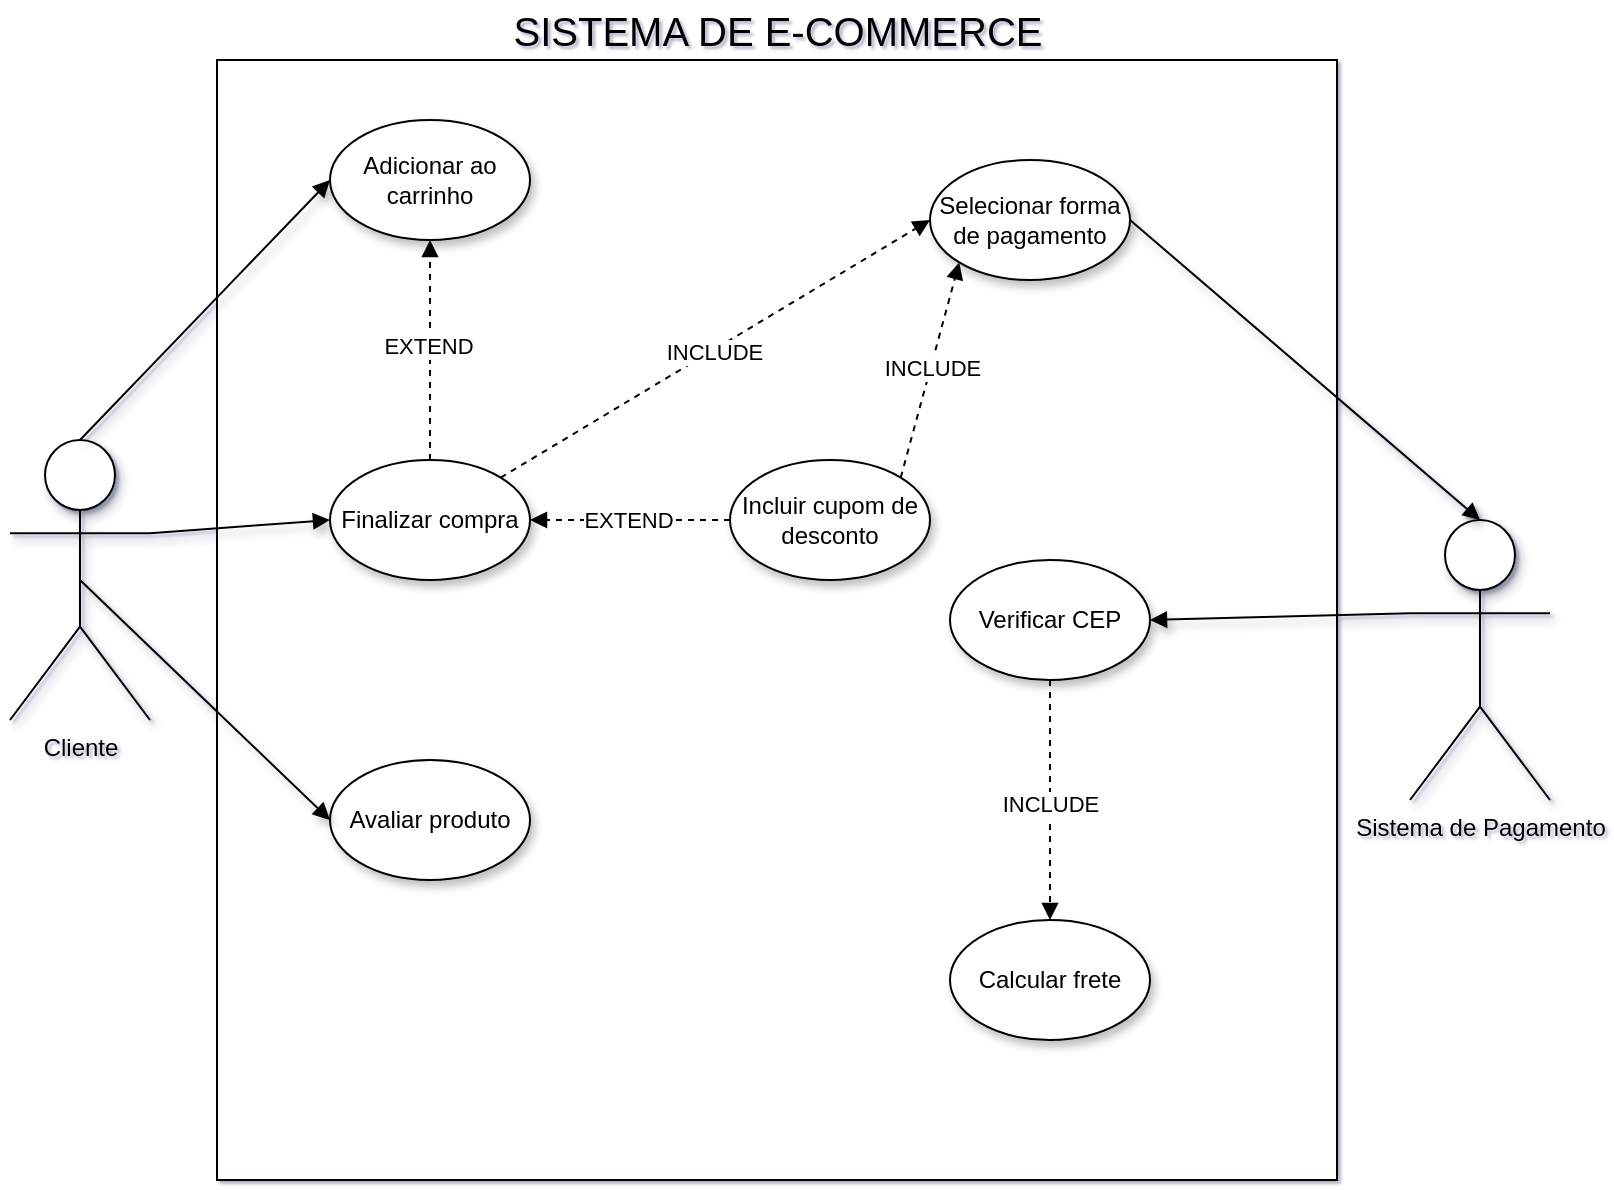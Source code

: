 <mxfile version="25.0.2" pages="3">
  <diagram id="XB4s3pQi03dsf6OMuH82" name="exer1">
    <mxGraphModel dx="1050" dy="629" grid="1" gridSize="10" guides="1" tooltips="1" connect="1" arrows="1" fold="1" page="1" pageScale="1" pageWidth="827" pageHeight="1169" math="0" shadow="1">
      <root>
        <mxCell id="0" />
        <mxCell id="1" parent="0" />
        <mxCell id="QlmSE2jpcfB0dK_c-SXf-3" value="Cliente" style="shape=umlActor;verticalLabelPosition=bottom;verticalAlign=top;html=1;outlineConnect=0;shadow=1;" parent="1" vertex="1">
          <mxGeometry x="30" y="260" width="70" height="140" as="geometry" />
        </mxCell>
        <mxCell id="QlmSE2jpcfB0dK_c-SXf-5" value="" style="whiteSpace=wrap;html=1;aspect=fixed;movable=1;resizable=1;rotatable=1;deletable=1;editable=1;locked=0;connectable=1;" parent="1" vertex="1">
          <mxGeometry x="133.5" y="70" width="560" height="560" as="geometry" />
        </mxCell>
        <mxCell id="QlmSE2jpcfB0dK_c-SXf-7" value="Sistema de Pagamento" style="shape=umlActor;verticalLabelPosition=bottom;verticalAlign=top;html=1;outlineConnect=0;shadow=1;" parent="1" vertex="1">
          <mxGeometry x="730" y="300" width="70" height="140" as="geometry" />
        </mxCell>
        <mxCell id="QlmSE2jpcfB0dK_c-SXf-9" value="SISTEMA DE E-COMMERCE" style="text;html=1;align=center;verticalAlign=middle;whiteSpace=wrap;rounded=0;fontSize=20;shadow=0;glass=0;" parent="1" vertex="1">
          <mxGeometry x="181" y="40" width="466" height="30" as="geometry" />
        </mxCell>
        <mxCell id="XS4lJ-NFs82v5IaS4bPB-1" value="" style="edgeStyle=orthogonalEdgeStyle;rounded=0;orthogonalLoop=1;jettySize=auto;html=1;dashed=1;endArrow=block;endFill=1;" parent="1" source="QlmSE2jpcfB0dK_c-SXf-11" target="QlmSE2jpcfB0dK_c-SXf-22" edge="1">
          <mxGeometry relative="1" as="geometry" />
        </mxCell>
        <mxCell id="XS4lJ-NFs82v5IaS4bPB-2" value="EXTEND" style="edgeLabel;html=1;align=center;verticalAlign=middle;resizable=0;points=[];" parent="XS4lJ-NFs82v5IaS4bPB-1" vertex="1" connectable="0">
          <mxGeometry x="0.036" y="1" relative="1" as="geometry">
            <mxPoint as="offset" />
          </mxGeometry>
        </mxCell>
        <mxCell id="QlmSE2jpcfB0dK_c-SXf-11" value="Finalizar compra" style="ellipse;whiteSpace=wrap;html=1;shadow=1;" parent="1" vertex="1">
          <mxGeometry x="190" y="270" width="100" height="60" as="geometry" />
        </mxCell>
        <mxCell id="QlmSE2jpcfB0dK_c-SXf-19" value="Selecionar forma de pagamento" style="ellipse;whiteSpace=wrap;html=1;shadow=1;" parent="1" vertex="1">
          <mxGeometry x="490" y="120" width="100" height="60" as="geometry" />
        </mxCell>
        <mxCell id="QlmSE2jpcfB0dK_c-SXf-21" value="" style="endArrow=block;html=1;rounded=0;exitX=1;exitY=0.5;exitDx=0;exitDy=0;endFill=1;shadow=1;entryX=0.5;entryY=0;entryDx=0;entryDy=0;entryPerimeter=0;" parent="1" source="QlmSE2jpcfB0dK_c-SXf-19" target="QlmSE2jpcfB0dK_c-SXf-7" edge="1">
          <mxGeometry width="50" height="50" relative="1" as="geometry">
            <mxPoint x="390" y="310" as="sourcePoint" />
            <mxPoint x="440" y="260" as="targetPoint" />
          </mxGeometry>
        </mxCell>
        <mxCell id="QlmSE2jpcfB0dK_c-SXf-22" value="Adicionar ao carrinho" style="ellipse;whiteSpace=wrap;html=1;shadow=1;" parent="1" vertex="1">
          <mxGeometry x="190" y="100" width="100" height="60" as="geometry" />
        </mxCell>
        <mxCell id="QlmSE2jpcfB0dK_c-SXf-24" value="" style="endArrow=block;html=1;rounded=0;entryX=0;entryY=0.5;entryDx=0;entryDy=0;shadow=1;endFill=1;exitX=0.5;exitY=0;exitDx=0;exitDy=0;exitPerimeter=0;" parent="1" source="QlmSE2jpcfB0dK_c-SXf-3" target="QlmSE2jpcfB0dK_c-SXf-22" edge="1">
          <mxGeometry width="50" height="50" relative="1" as="geometry">
            <mxPoint x="80" y="250" as="sourcePoint" />
            <mxPoint x="440" y="350" as="targetPoint" />
          </mxGeometry>
        </mxCell>
        <mxCell id="QlmSE2jpcfB0dK_c-SXf-25" value="Calcular frete" style="ellipse;whiteSpace=wrap;html=1;shadow=1;" parent="1" vertex="1">
          <mxGeometry x="500" y="500" width="100" height="60" as="geometry" />
        </mxCell>
        <mxCell id="QlmSE2jpcfB0dK_c-SXf-26" value="" style="endArrow=block;html=1;rounded=0;exitX=0;exitY=0.333;exitDx=0;exitDy=0;exitPerimeter=0;entryX=1;entryY=0.5;entryDx=0;entryDy=0;shadow=1;endFill=1;" parent="1" source="QlmSE2jpcfB0dK_c-SXf-7" target="QlmSE2jpcfB0dK_c-SXf-27" edge="1">
          <mxGeometry width="50" height="50" relative="1" as="geometry">
            <mxPoint x="666" y="278.337" as="sourcePoint" />
            <mxPoint x="400" y="301.67" as="targetPoint" />
          </mxGeometry>
        </mxCell>
        <mxCell id="QlmSE2jpcfB0dK_c-SXf-27" value="Verificar CEP" style="ellipse;whiteSpace=wrap;html=1;shadow=1;" parent="1" vertex="1">
          <mxGeometry x="500" y="320" width="100" height="60" as="geometry" />
        </mxCell>
        <mxCell id="QlmSE2jpcfB0dK_c-SXf-29" value="" style="endArrow=block;html=1;rounded=0;exitX=1;exitY=0;exitDx=0;exitDy=0;entryX=0;entryY=0.5;entryDx=0;entryDy=0;endFill=1;dashed=1;" parent="1" source="QlmSE2jpcfB0dK_c-SXf-11" target="QlmSE2jpcfB0dK_c-SXf-19" edge="1">
          <mxGeometry width="50" height="50" relative="1" as="geometry">
            <mxPoint x="260" y="290" as="sourcePoint" />
            <mxPoint x="490.0" y="140" as="targetPoint" />
            <Array as="points" />
          </mxGeometry>
        </mxCell>
        <mxCell id="QlmSE2jpcfB0dK_c-SXf-36" value="INCLUDE" style="edgeLabel;html=1;align=center;verticalAlign=middle;resizable=0;points=[];" parent="QlmSE2jpcfB0dK_c-SXf-29" vertex="1" connectable="0">
          <mxGeometry x="-0.008" y="-1" relative="1" as="geometry">
            <mxPoint as="offset" />
          </mxGeometry>
        </mxCell>
        <mxCell id="QlmSE2jpcfB0dK_c-SXf-31" value="" style="endArrow=block;html=1;rounded=0;entryX=0.5;entryY=0;entryDx=0;entryDy=0;exitX=0.5;exitY=1;exitDx=0;exitDy=0;endFill=1;dashed=1;" parent="1" source="QlmSE2jpcfB0dK_c-SXf-27" target="QlmSE2jpcfB0dK_c-SXf-25" edge="1">
          <mxGeometry width="50" height="50" relative="1" as="geometry">
            <mxPoint x="440" y="400" as="sourcePoint" />
            <mxPoint x="490" y="350" as="targetPoint" />
          </mxGeometry>
        </mxCell>
        <mxCell id="QlmSE2jpcfB0dK_c-SXf-39" value="INCLUDE" style="edgeLabel;html=1;align=center;verticalAlign=middle;resizable=0;points=[];" parent="QlmSE2jpcfB0dK_c-SXf-31" vertex="1" connectable="0">
          <mxGeometry x="0.025" relative="1" as="geometry">
            <mxPoint as="offset" />
          </mxGeometry>
        </mxCell>
        <mxCell id="QlmSE2jpcfB0dK_c-SXf-32" value="Avaliar produto" style="ellipse;whiteSpace=wrap;html=1;shadow=1;" parent="1" vertex="1">
          <mxGeometry x="190" y="420" width="100" height="60" as="geometry" />
        </mxCell>
        <mxCell id="QlmSE2jpcfB0dK_c-SXf-34" value="" style="endArrow=block;html=1;rounded=0;entryX=0;entryY=0.5;entryDx=0;entryDy=0;exitX=0.5;exitY=0.5;exitDx=0;exitDy=0;exitPerimeter=0;shadow=1;endFill=1;" parent="1" source="QlmSE2jpcfB0dK_c-SXf-3" target="QlmSE2jpcfB0dK_c-SXf-32" edge="1">
          <mxGeometry width="50" height="50" relative="1" as="geometry">
            <mxPoint x="110" y="357" as="sourcePoint" />
            <mxPoint x="210" y="300" as="targetPoint" />
          </mxGeometry>
        </mxCell>
        <mxCell id="QlmSE2jpcfB0dK_c-SXf-41" value="Incluir cupom de desconto" style="ellipse;whiteSpace=wrap;html=1;shadow=1;" parent="1" vertex="1">
          <mxGeometry x="390" y="270" width="100" height="60" as="geometry" />
        </mxCell>
        <mxCell id="QlmSE2jpcfB0dK_c-SXf-43" value="" style="endArrow=block;html=1;rounded=0;endFill=1;dashed=1;entryX=1;entryY=0.5;entryDx=0;entryDy=0;exitX=0;exitY=0.5;exitDx=0;exitDy=0;" parent="1" source="QlmSE2jpcfB0dK_c-SXf-41" target="QlmSE2jpcfB0dK_c-SXf-11" edge="1">
          <mxGeometry width="50" height="50" relative="1" as="geometry">
            <mxPoint x="330" y="270" as="sourcePoint" />
            <mxPoint x="380" y="250" as="targetPoint" />
          </mxGeometry>
        </mxCell>
        <mxCell id="QlmSE2jpcfB0dK_c-SXf-44" value="EXTEND" style="edgeLabel;html=1;align=center;verticalAlign=middle;resizable=0;points=[];" parent="QlmSE2jpcfB0dK_c-SXf-43" vertex="1" connectable="0">
          <mxGeometry x="0.025" relative="1" as="geometry">
            <mxPoint as="offset" />
          </mxGeometry>
        </mxCell>
        <mxCell id="QlmSE2jpcfB0dK_c-SXf-45" value="" style="endArrow=block;html=1;rounded=0;exitX=1;exitY=0;exitDx=0;exitDy=0;endFill=1;dashed=1;entryX=0;entryY=1;entryDx=0;entryDy=0;" parent="1" source="QlmSE2jpcfB0dK_c-SXf-41" target="QlmSE2jpcfB0dK_c-SXf-19" edge="1">
          <mxGeometry width="50" height="50" relative="1" as="geometry">
            <mxPoint x="295" y="181" as="sourcePoint" />
            <mxPoint x="375" y="259" as="targetPoint" />
          </mxGeometry>
        </mxCell>
        <mxCell id="QlmSE2jpcfB0dK_c-SXf-46" value="INCLUDE" style="edgeLabel;html=1;align=center;verticalAlign=middle;resizable=0;points=[];" parent="QlmSE2jpcfB0dK_c-SXf-45" vertex="1" connectable="0">
          <mxGeometry x="0.025" relative="1" as="geometry">
            <mxPoint as="offset" />
          </mxGeometry>
        </mxCell>
        <mxCell id="QlmSE2jpcfB0dK_c-SXf-47" value="" style="endArrow=block;html=1;rounded=0;shadow=1;endFill=1;entryX=0;entryY=0.5;entryDx=0;entryDy=0;exitX=1;exitY=0.333;exitDx=0;exitDy=0;exitPerimeter=0;" parent="1" source="QlmSE2jpcfB0dK_c-SXf-3" target="QlmSE2jpcfB0dK_c-SXf-11" edge="1">
          <mxGeometry width="50" height="50" relative="1" as="geometry">
            <mxPoint x="220" y="300" as="sourcePoint" />
            <mxPoint x="250" y="190" as="targetPoint" />
          </mxGeometry>
        </mxCell>
      </root>
    </mxGraphModel>
  </diagram>
  <diagram id="HnCGAqpv2g3oVZnUnWEU" name="exer2">
    <mxGraphModel dx="1050" dy="629" grid="1" gridSize="10" guides="1" tooltips="1" connect="1" arrows="1" fold="1" page="1" pageScale="1" pageWidth="827" pageHeight="1169" math="0" shadow="0">
      <root>
        <mxCell id="0" />
        <mxCell id="1" parent="0" />
        <mxCell id="K3VIIkRGPJ18O3MyFgWH-1" value="" style="whiteSpace=wrap;html=1;aspect=fixed;movable=0;resizable=0;rotatable=0;deletable=0;editable=0;locked=1;connectable=0;" parent="1" vertex="1">
          <mxGeometry x="133.5" y="70" width="560" height="560" as="geometry" />
        </mxCell>
        <mxCell id="P-5TSOg47V7VuLsfii0M-1" value="SISTEMA DE PLATAFORMA DE VÍDEOS" style="text;html=1;align=center;verticalAlign=middle;whiteSpace=wrap;rounded=0;fontSize=20;shadow=0;glass=0;" parent="1" vertex="1">
          <mxGeometry x="181" y="40" width="466" height="30" as="geometry" />
        </mxCell>
        <mxCell id="BQSIYdXiWDNTSdhqrdp1-1" value="Assinante" style="shape=umlActor;verticalLabelPosition=bottom;verticalAlign=top;html=1;outlineConnect=0;shadow=1;" parent="1" vertex="1">
          <mxGeometry x="30" y="280" width="70" height="140" as="geometry" />
        </mxCell>
        <mxCell id="plDqg9Swwy1rjNxLrM5P-1" value="Administrador" style="shape=umlActor;verticalLabelPosition=bottom;verticalAlign=top;html=1;outlineConnect=0;shadow=1;" parent="1" vertex="1">
          <mxGeometry x="730" y="300" width="70" height="140" as="geometry" />
        </mxCell>
        <mxCell id="htMndwi9rzth--Fp7vAK-1" value="Reproduzir vídeo" style="ellipse;whiteSpace=wrap;html=1;shadow=1;" parent="1" vertex="1">
          <mxGeometry x="190" y="300" width="100" height="60" as="geometry" />
        </mxCell>
        <mxCell id="1jIIhUViJeXibiVtkLvC-1" value="" style="endArrow=block;html=1;rounded=0;shadow=1;endFill=1;exitX=1;exitY=0.333;exitDx=0;exitDy=0;exitPerimeter=0;entryX=0;entryY=0.5;entryDx=0;entryDy=0;" parent="1" source="BQSIYdXiWDNTSdhqrdp1-1" target="htMndwi9rzth--Fp7vAK-1" edge="1">
          <mxGeometry width="50" height="50" relative="1" as="geometry">
            <mxPoint x="65" y="260" as="sourcePoint" />
            <mxPoint x="190" y="140" as="targetPoint" />
          </mxGeometry>
        </mxCell>
        <mxCell id="ZCONWOJ5ZoxoM2AIgOr9-1" value="" style="edgeStyle=orthogonalEdgeStyle;rounded=0;orthogonalLoop=1;jettySize=auto;html=1;dashed=1;endArrow=block;endFill=1;exitX=0;exitY=0.5;exitDx=0;exitDy=0;entryX=1;entryY=0;entryDx=0;entryDy=0;" parent="1" source="ZCONWOJ5ZoxoM2AIgOr9-3" target="htMndwi9rzth--Fp7vAK-1" edge="1">
          <mxGeometry relative="1" as="geometry">
            <mxPoint x="240" y="270" as="sourcePoint" />
            <mxPoint x="290" y="210" as="targetPoint" />
            <Array as="points">
              <mxPoint x="440" y="260" />
              <mxPoint x="275" y="260" />
            </Array>
          </mxGeometry>
        </mxCell>
        <mxCell id="ZCONWOJ5ZoxoM2AIgOr9-2" value="EXTEND" style="edgeLabel;html=1;align=center;verticalAlign=middle;resizable=0;points=[];" parent="ZCONWOJ5ZoxoM2AIgOr9-1" vertex="1" connectable="0">
          <mxGeometry x="0.036" y="1" relative="1" as="geometry">
            <mxPoint as="offset" />
          </mxGeometry>
        </mxCell>
        <mxCell id="ZCONWOJ5ZoxoM2AIgOr9-3" value="Ativar legendas" style="ellipse;whiteSpace=wrap;html=1;shadow=1;" parent="1" vertex="1">
          <mxGeometry x="440" y="240" width="100" height="60" as="geometry" />
        </mxCell>
        <mxCell id="_X8XAMvfSPNRapsM_eQx-1" value="" style="endArrow=block;html=1;rounded=0;shadow=1;endFill=1;exitX=1;exitY=0.5;exitDx=0;exitDy=0;entryX=0;entryY=0.333;entryDx=0;entryDy=0;entryPerimeter=0;" parent="1" source="htMndwi9rzth--Fp7vAK-1" target="plDqg9Swwy1rjNxLrM5P-1" edge="1">
          <mxGeometry width="50" height="50" relative="1" as="geometry">
            <mxPoint x="50" y="230" as="sourcePoint" />
            <mxPoint x="765" y="300" as="targetPoint" />
          </mxGeometry>
        </mxCell>
        <mxCell id="_X8XAMvfSPNRapsM_eQx-4" value="Fazer Login" style="ellipse;whiteSpace=wrap;html=1;shadow=1;" parent="1" vertex="1">
          <mxGeometry x="190" y="90" width="100" height="60" as="geometry" />
        </mxCell>
        <mxCell id="_X8XAMvfSPNRapsM_eQx-5" value="" style="endArrow=block;html=1;rounded=0;shadow=1;endFill=1;exitX=0.5;exitY=0;exitDx=0;exitDy=0;exitPerimeter=0;entryX=0;entryY=0.5;entryDx=0;entryDy=0;" parent="1" source="BQSIYdXiWDNTSdhqrdp1-1" target="_X8XAMvfSPNRapsM_eQx-4" edge="1">
          <mxGeometry width="50" height="50" relative="1" as="geometry">
            <mxPoint x="75" y="270" as="sourcePoint" />
            <mxPoint x="230" y="270" as="targetPoint" />
          </mxGeometry>
        </mxCell>
        <mxCell id="_X8XAMvfSPNRapsM_eQx-7" value="Fazer download" style="ellipse;whiteSpace=wrap;html=1;shadow=1;" parent="1" vertex="1">
          <mxGeometry x="230" y="430" width="100" height="60" as="geometry" />
        </mxCell>
        <mxCell id="_X8XAMvfSPNRapsM_eQx-9" value="" style="edgeStyle=orthogonalEdgeStyle;rounded=0;orthogonalLoop=1;jettySize=auto;html=1;dashed=1;endArrow=block;endFill=1;entryX=0;entryY=0.5;entryDx=0;entryDy=0;exitX=1;exitY=0.5;exitDx=0;exitDy=0;" parent="1" source="_X8XAMvfSPNRapsM_eQx-7" target="_X8XAMvfSPNRapsM_eQx-11" edge="1">
          <mxGeometry relative="1" as="geometry">
            <mxPoint x="320" y="410" as="sourcePoint" />
            <mxPoint x="281" y="430" as="targetPoint" />
            <Array as="points" />
          </mxGeometry>
        </mxCell>
        <mxCell id="_X8XAMvfSPNRapsM_eQx-10" value="INCLUDE" style="edgeLabel;html=1;align=center;verticalAlign=middle;resizable=0;points=[];" parent="_X8XAMvfSPNRapsM_eQx-9" vertex="1" connectable="0">
          <mxGeometry x="0.036" y="1" relative="1" as="geometry">
            <mxPoint as="offset" />
          </mxGeometry>
        </mxCell>
        <mxCell id="_X8XAMvfSPNRapsM_eQx-11" value="Verificar assinatura premium" style="ellipse;whiteSpace=wrap;html=1;shadow=1;" parent="1" vertex="1">
          <mxGeometry x="420" y="430" width="100" height="60" as="geometry" />
        </mxCell>
        <mxCell id="_X8XAMvfSPNRapsM_eQx-13" value="" style="endArrow=block;html=1;rounded=0;entryX=0.5;entryY=0.5;entryDx=0;entryDy=0;entryPerimeter=0;exitX=1;exitY=0.5;exitDx=0;exitDy=0;endFill=1;" parent="1" source="_X8XAMvfSPNRapsM_eQx-11" target="plDqg9Swwy1rjNxLrM5P-1" edge="1">
          <mxGeometry width="50" height="50" relative="1" as="geometry">
            <mxPoint x="410" y="400" as="sourcePoint" />
            <mxPoint x="460" y="350" as="targetPoint" />
          </mxGeometry>
        </mxCell>
        <mxCell id="msu9v1G-U4q8VeMD49iM-1" value="Comentar no vídeo" style="ellipse;whiteSpace=wrap;html=1;shadow=1;" parent="1" vertex="1">
          <mxGeometry x="320" y="150" width="100" height="60" as="geometry" />
        </mxCell>
        <mxCell id="RMt2JCte6hckBBtMLPJC-2" value="" style="edgeStyle=orthogonalEdgeStyle;rounded=0;orthogonalLoop=1;jettySize=auto;html=1;dashed=1;endArrow=block;endFill=1;exitX=0;exitY=0.5;exitDx=0;exitDy=0;entryX=0.5;entryY=0;entryDx=0;entryDy=0;" parent="1" source="msu9v1G-U4q8VeMD49iM-1" target="htMndwi9rzth--Fp7vAK-1" edge="1">
          <mxGeometry relative="1" as="geometry">
            <mxPoint x="355" y="221" as="sourcePoint" />
            <mxPoint x="190" y="240" as="targetPoint" />
            <Array as="points">
              <mxPoint x="240" y="180" />
            </Array>
          </mxGeometry>
        </mxCell>
        <mxCell id="RMt2JCte6hckBBtMLPJC-3" value="EXTEND" style="edgeLabel;html=1;align=center;verticalAlign=middle;resizable=0;points=[];" parent="RMt2JCte6hckBBtMLPJC-2" vertex="1" connectable="0">
          <mxGeometry x="0.036" y="1" relative="1" as="geometry">
            <mxPoint as="offset" />
          </mxGeometry>
        </mxCell>
        <mxCell id="RMt2JCte6hckBBtMLPJC-4" value="" style="endArrow=block;html=1;rounded=0;shadow=1;endFill=1;exitX=1;exitY=0.5;exitDx=0;exitDy=0;entryX=0.5;entryY=0;entryDx=0;entryDy=0;entryPerimeter=0;" parent="1" source="msu9v1G-U4q8VeMD49iM-1" target="plDqg9Swwy1rjNxLrM5P-1" edge="1">
          <mxGeometry width="50" height="50" relative="1" as="geometry">
            <mxPoint x="110" y="317" as="sourcePoint" />
            <mxPoint x="770" y="280" as="targetPoint" />
          </mxGeometry>
        </mxCell>
        <mxCell id="gSUm2vN_VlOJseY6j2b3-2" value="" style="edgeStyle=orthogonalEdgeStyle;rounded=0;orthogonalLoop=1;jettySize=auto;html=1;dashed=1;endArrow=block;endFill=1;exitX=0.5;exitY=0;exitDx=0;exitDy=0;entryX=1;entryY=1;entryDx=0;entryDy=0;" edge="1" parent="1" source="_X8XAMvfSPNRapsM_eQx-7" target="htMndwi9rzth--Fp7vAK-1">
          <mxGeometry relative="1" as="geometry">
            <mxPoint x="435" y="391" as="sourcePoint" />
            <mxPoint x="280" y="360" as="targetPoint" />
            <Array as="points">
              <mxPoint x="270" y="351" />
            </Array>
          </mxGeometry>
        </mxCell>
        <mxCell id="gSUm2vN_VlOJseY6j2b3-3" value="EXTEND" style="edgeLabel;html=1;align=center;verticalAlign=middle;resizable=0;points=[];" vertex="1" connectable="0" parent="gSUm2vN_VlOJseY6j2b3-2">
          <mxGeometry x="0.036" y="1" relative="1" as="geometry">
            <mxPoint as="offset" />
          </mxGeometry>
        </mxCell>
        <mxCell id="gSUm2vN_VlOJseY6j2b3-4" value="Reportar conteúdo inadequado" style="ellipse;whiteSpace=wrap;html=1;shadow=1;" vertex="1" parent="1">
          <mxGeometry x="150" y="525" width="100" height="60" as="geometry" />
        </mxCell>
        <mxCell id="gSUm2vN_VlOJseY6j2b3-5" value="" style="edgeStyle=orthogonalEdgeStyle;rounded=0;orthogonalLoop=1;jettySize=auto;html=1;dashed=1;endArrow=block;endFill=1;exitX=0.5;exitY=0;exitDx=0;exitDy=0;entryX=0;entryY=1;entryDx=0;entryDy=0;" edge="1" parent="1" source="gSUm2vN_VlOJseY6j2b3-4" target="htMndwi9rzth--Fp7vAK-1">
          <mxGeometry relative="1" as="geometry">
            <mxPoint x="280" y="440" as="sourcePoint" />
            <mxPoint x="285" y="361" as="targetPoint" />
            <Array as="points">
              <mxPoint x="200" y="361" />
              <mxPoint x="205" y="361" />
            </Array>
          </mxGeometry>
        </mxCell>
        <mxCell id="gSUm2vN_VlOJseY6j2b3-6" value="EXTEND" style="edgeLabel;html=1;align=center;verticalAlign=middle;resizable=0;points=[];" vertex="1" connectable="0" parent="gSUm2vN_VlOJseY6j2b3-5">
          <mxGeometry x="0.036" y="1" relative="1" as="geometry">
            <mxPoint as="offset" />
          </mxGeometry>
        </mxCell>
        <mxCell id="gSUm2vN_VlOJseY6j2b3-9" value="" style="endArrow=block;html=1;rounded=0;exitX=1;exitY=0.5;exitDx=0;exitDy=0;entryX=0;entryY=1;entryDx=0;entryDy=0;entryPerimeter=0;endFill=1;" edge="1" parent="1" source="gSUm2vN_VlOJseY6j2b3-4" target="plDqg9Swwy1rjNxLrM5P-1">
          <mxGeometry width="50" height="50" relative="1" as="geometry">
            <mxPoint x="530" y="470" as="sourcePoint" />
            <mxPoint x="775" y="380" as="targetPoint" />
            <Array as="points">
              <mxPoint x="610" y="510" />
            </Array>
          </mxGeometry>
        </mxCell>
      </root>
    </mxGraphModel>
  </diagram>
  <diagram name="exer3" id="Gcp8REuCR99QJlFxuWYM">
    <mxGraphModel dx="1235" dy="740" grid="1" gridSize="10" guides="1" tooltips="1" connect="1" arrows="1" fold="1" page="1" pageScale="1" pageWidth="827" pageHeight="1169" math="0" shadow="0">
      <root>
        <mxCell id="ljoL_0IHE_EYVUwGw3bH-0" />
        <mxCell id="ljoL_0IHE_EYVUwGw3bH-1" parent="ljoL_0IHE_EYVUwGw3bH-0" />
        <mxCell id="ljoL_0IHE_EYVUwGw3bH-2" value="" style="whiteSpace=wrap;html=1;aspect=fixed;movable=0;resizable=0;rotatable=0;deletable=0;editable=0;locked=1;connectable=0;" vertex="1" parent="ljoL_0IHE_EYVUwGw3bH-1">
          <mxGeometry x="133.5" y="70" width="560" height="560" as="geometry" />
        </mxCell>
        <mxCell id="ljoL_0IHE_EYVUwGw3bH-3" value="SISTEMA DE BIBLIOTECA UNIVERSITÁRIA" style="text;html=1;align=center;verticalAlign=middle;whiteSpace=wrap;rounded=0;fontSize=20;shadow=0;glass=0;" vertex="1" parent="ljoL_0IHE_EYVUwGw3bH-1">
          <mxGeometry x="181" y="40" width="466" height="30" as="geometry" />
        </mxCell>
        <mxCell id="ljoL_0IHE_EYVUwGw3bH-4" value="Usuário" style="shape=umlActor;verticalLabelPosition=bottom;verticalAlign=top;html=1;outlineConnect=0;shadow=1;" vertex="1" parent="ljoL_0IHE_EYVUwGw3bH-1">
          <mxGeometry x="20" y="90" width="70" height="140" as="geometry" />
        </mxCell>
        <mxCell id="ljoL_0IHE_EYVUwGw3bH-5" value="Bibliotecária" style="shape=umlActor;verticalLabelPosition=bottom;verticalAlign=top;html=1;outlineConnect=0;shadow=1;" vertex="1" parent="ljoL_0IHE_EYVUwGw3bH-1">
          <mxGeometry x="730" y="300" width="70" height="140" as="geometry" />
        </mxCell>
        <mxCell id="xilIwmAVWb5GpmTToVvJ-0" value="Professor" style="shape=umlActor;verticalLabelPosition=bottom;verticalAlign=top;html=1;outlineConnect=0;shadow=1;" vertex="1" parent="ljoL_0IHE_EYVUwGw3bH-1">
          <mxGeometry x="20" y="370" width="50" height="110" as="geometry" />
        </mxCell>
        <mxCell id="xilIwmAVWb5GpmTToVvJ-3" value="Aluno" style="shape=umlActor;verticalLabelPosition=bottom;verticalAlign=top;html=1;outlineConnect=0;shadow=1;" vertex="1" parent="ljoL_0IHE_EYVUwGw3bH-1">
          <mxGeometry x="60" y="490" width="50" height="110" as="geometry" />
        </mxCell>
        <mxCell id="xilIwmAVWb5GpmTToVvJ-4" value="" style="endArrow=block;html=1;rounded=0;exitX=0.5;exitY=0;exitDx=0;exitDy=0;exitPerimeter=0;endFill=1;" edge="1" parent="ljoL_0IHE_EYVUwGw3bH-1" source="xilIwmAVWb5GpmTToVvJ-3">
          <mxGeometry width="50" height="50" relative="1" as="geometry">
            <mxPoint x="390" y="350" as="sourcePoint" />
            <mxPoint x="80" y="260" as="targetPoint" />
          </mxGeometry>
        </mxCell>
        <mxCell id="xilIwmAVWb5GpmTToVvJ-6" value="" style="endArrow=block;html=1;rounded=0;endFill=1;" edge="1" parent="ljoL_0IHE_EYVUwGw3bH-1" source="xilIwmAVWb5GpmTToVvJ-0">
          <mxGeometry width="50" height="50" relative="1" as="geometry">
            <mxPoint x="105" y="450" as="sourcePoint" />
            <mxPoint x="45" y="260" as="targetPoint" />
          </mxGeometry>
        </mxCell>
        <mxCell id="ajKlZhbiNseCfGfuyw_f-0" value="Fazer Login" style="ellipse;whiteSpace=wrap;html=1;shadow=1;" vertex="1" parent="ljoL_0IHE_EYVUwGw3bH-1">
          <mxGeometry x="160" y="320" width="100" height="60" as="geometry" />
        </mxCell>
        <mxCell id="ajKlZhbiNseCfGfuyw_f-1" value="" style="endArrow=block;html=1;rounded=0;exitX=1;exitY=0.333;exitDx=0;exitDy=0;exitPerimeter=0;endFill=1;entryX=0;entryY=0.5;entryDx=0;entryDy=0;" edge="1" parent="ljoL_0IHE_EYVUwGw3bH-1" source="ljoL_0IHE_EYVUwGw3bH-4" target="ajKlZhbiNseCfGfuyw_f-0">
          <mxGeometry width="50" height="50" relative="1" as="geometry">
            <mxPoint x="105" y="450" as="sourcePoint" />
            <mxPoint x="110" y="240" as="targetPoint" />
            <Array as="points">
              <mxPoint x="120" y="350" />
            </Array>
          </mxGeometry>
        </mxCell>
        <mxCell id="ajKlZhbiNseCfGfuyw_f-3" value="Emprestar livro" style="ellipse;whiteSpace=wrap;html=1;shadow=1;" vertex="1" parent="ljoL_0IHE_EYVUwGw3bH-1">
          <mxGeometry x="260" y="90" width="100" height="60" as="geometry" />
        </mxCell>
        <mxCell id="GB8j2g4Q5xoKfwVLXDg1-0" value="" style="edgeStyle=orthogonalEdgeStyle;rounded=0;orthogonalLoop=1;jettySize=auto;html=1;dashed=1;endArrow=block;endFill=1;exitX=0;exitY=0.5;exitDx=0;exitDy=0;entryX=0.5;entryY=0;entryDx=0;entryDy=0;" edge="1" parent="ljoL_0IHE_EYVUwGw3bH-1" source="ajKlZhbiNseCfGfuyw_f-3" target="ajKlZhbiNseCfGfuyw_f-0">
          <mxGeometry relative="1" as="geometry">
            <mxPoint x="320" y="180" as="sourcePoint" />
            <mxPoint x="240" y="300" as="targetPoint" />
            <Array as="points">
              <mxPoint x="210" y="120" />
            </Array>
          </mxGeometry>
        </mxCell>
        <mxCell id="GB8j2g4Q5xoKfwVLXDg1-1" value="EXTEND" style="edgeLabel;html=1;align=center;verticalAlign=middle;resizable=0;points=[];" vertex="1" connectable="0" parent="GB8j2g4Q5xoKfwVLXDg1-0">
          <mxGeometry x="0.036" y="1" relative="1" as="geometry">
            <mxPoint as="offset" />
          </mxGeometry>
        </mxCell>
        <mxCell id="GB8j2g4Q5xoKfwVLXDg1-2" value="Renovar livro" style="ellipse;whiteSpace=wrap;html=1;shadow=1;" vertex="1" parent="ljoL_0IHE_EYVUwGw3bH-1">
          <mxGeometry x="260" y="210" width="100" height="60" as="geometry" />
        </mxCell>
        <mxCell id="GB8j2g4Q5xoKfwVLXDg1-3" value="" style="edgeStyle=orthogonalEdgeStyle;rounded=0;orthogonalLoop=1;jettySize=auto;html=1;dashed=1;endArrow=block;endFill=1;exitX=0;exitY=0.5;exitDx=0;exitDy=0;entryX=1;entryY=0;entryDx=0;entryDy=0;" edge="1" parent="ljoL_0IHE_EYVUwGw3bH-1" source="GB8j2g4Q5xoKfwVLXDg1-2" target="ajKlZhbiNseCfGfuyw_f-0">
          <mxGeometry relative="1" as="geometry">
            <mxPoint x="270" y="130" as="sourcePoint" />
            <mxPoint x="220" y="330" as="targetPoint" />
            <Array as="points">
              <mxPoint x="245" y="240" />
            </Array>
          </mxGeometry>
        </mxCell>
        <mxCell id="GB8j2g4Q5xoKfwVLXDg1-4" value="EXTEND" style="edgeLabel;html=1;align=center;verticalAlign=middle;resizable=0;points=[];" vertex="1" connectable="0" parent="GB8j2g4Q5xoKfwVLXDg1-3">
          <mxGeometry x="0.036" y="1" relative="1" as="geometry">
            <mxPoint as="offset" />
          </mxGeometry>
        </mxCell>
        <mxCell id="GB8j2g4Q5xoKfwVLXDg1-5" value="Reservar livro" style="ellipse;whiteSpace=wrap;html=1;shadow=1;" vertex="1" parent="ljoL_0IHE_EYVUwGw3bH-1">
          <mxGeometry x="260" y="420" width="100" height="60" as="geometry" />
        </mxCell>
        <mxCell id="GB8j2g4Q5xoKfwVLXDg1-6" value="" style="edgeStyle=orthogonalEdgeStyle;rounded=0;orthogonalLoop=1;jettySize=auto;html=1;dashed=1;endArrow=block;endFill=1;exitX=0;exitY=0.5;exitDx=0;exitDy=0;entryX=1;entryY=1;entryDx=0;entryDy=0;" edge="1" parent="ljoL_0IHE_EYVUwGw3bH-1" source="GB8j2g4Q5xoKfwVLXDg1-5" target="ajKlZhbiNseCfGfuyw_f-0">
          <mxGeometry relative="1" as="geometry">
            <mxPoint x="270" y="250" as="sourcePoint" />
            <mxPoint x="255" y="339" as="targetPoint" />
            <Array as="points">
              <mxPoint x="245" y="450" />
            </Array>
          </mxGeometry>
        </mxCell>
        <mxCell id="GB8j2g4Q5xoKfwVLXDg1-7" value="EXTEND" style="edgeLabel;html=1;align=center;verticalAlign=middle;resizable=0;points=[];" vertex="1" connectable="0" parent="GB8j2g4Q5xoKfwVLXDg1-6">
          <mxGeometry x="0.036" y="1" relative="1" as="geometry">
            <mxPoint as="offset" />
          </mxGeometry>
        </mxCell>
        <mxCell id="GB8j2g4Q5xoKfwVLXDg1-8" value="Devolução de livro" style="ellipse;whiteSpace=wrap;html=1;shadow=1;" vertex="1" parent="ljoL_0IHE_EYVUwGw3bH-1">
          <mxGeometry x="260" y="540" width="100" height="60" as="geometry" />
        </mxCell>
        <mxCell id="GB8j2g4Q5xoKfwVLXDg1-9" value="" style="edgeStyle=orthogonalEdgeStyle;rounded=0;orthogonalLoop=1;jettySize=auto;html=1;dashed=1;endArrow=block;endFill=1;exitX=0;exitY=0.5;exitDx=0;exitDy=0;entryX=0.5;entryY=1;entryDx=0;entryDy=0;" edge="1" parent="ljoL_0IHE_EYVUwGw3bH-1" source="GB8j2g4Q5xoKfwVLXDg1-8" target="ajKlZhbiNseCfGfuyw_f-0">
          <mxGeometry relative="1" as="geometry">
            <mxPoint x="217.5" y="459" as="sourcePoint" />
            <mxPoint x="202.5" y="380" as="targetPoint" />
            <Array as="points">
              <mxPoint x="210" y="570" />
            </Array>
          </mxGeometry>
        </mxCell>
        <mxCell id="GB8j2g4Q5xoKfwVLXDg1-10" value="EXTEND" style="edgeLabel;html=1;align=center;verticalAlign=middle;resizable=0;points=[];" vertex="1" connectable="0" parent="GB8j2g4Q5xoKfwVLXDg1-9">
          <mxGeometry x="0.036" y="1" relative="1" as="geometry">
            <mxPoint as="offset" />
          </mxGeometry>
        </mxCell>
        <mxCell id="GB8j2g4Q5xoKfwVLXDg1-11" value="" style="endArrow=block;html=1;rounded=0;exitX=1;exitY=0.5;exitDx=0;exitDy=0;endFill=1;entryX=0.5;entryY=0;entryDx=0;entryDy=0;dashed=1;" edge="1" parent="ljoL_0IHE_EYVUwGw3bH-1" source="ajKlZhbiNseCfGfuyw_f-3" target="GB8j2g4Q5xoKfwVLXDg1-12">
          <mxGeometry width="50" height="50" relative="1" as="geometry">
            <mxPoint x="100" y="147" as="sourcePoint" />
            <mxPoint x="540" y="250" as="targetPoint" />
            <Array as="points" />
          </mxGeometry>
        </mxCell>
        <mxCell id="GB8j2g4Q5xoKfwVLXDg1-16" value="INCLUDE" style="edgeLabel;html=1;align=center;verticalAlign=middle;resizable=0;points=[];" vertex="1" connectable="0" parent="GB8j2g4Q5xoKfwVLXDg1-11">
          <mxGeometry x="-0.215" y="-1" relative="1" as="geometry">
            <mxPoint as="offset" />
          </mxGeometry>
        </mxCell>
        <mxCell id="GB8j2g4Q5xoKfwVLXDg1-12" value="Atualizar livros (novos e devolvidos)" style="ellipse;whiteSpace=wrap;html=1;shadow=1;" vertex="1" parent="ljoL_0IHE_EYVUwGw3bH-1">
          <mxGeometry x="570" y="300" width="100" height="60" as="geometry" />
        </mxCell>
        <mxCell id="GB8j2g4Q5xoKfwVLXDg1-13" value="" style="endArrow=block;html=1;rounded=0;endFill=1;entryX=1;entryY=0.5;entryDx=0;entryDy=0;exitX=0.5;exitY=0.5;exitDx=0;exitDy=0;exitPerimeter=0;" edge="1" parent="ljoL_0IHE_EYVUwGw3bH-1" source="ljoL_0IHE_EYVUwGw3bH-5" target="GB8j2g4Q5xoKfwVLXDg1-12">
          <mxGeometry width="50" height="50" relative="1" as="geometry">
            <mxPoint x="370" y="130" as="sourcePoint" />
            <mxPoint x="550" y="260" as="targetPoint" />
            <Array as="points" />
          </mxGeometry>
        </mxCell>
        <mxCell id="GB8j2g4Q5xoKfwVLXDg1-14" value="" style="endArrow=block;html=1;rounded=0;exitX=1;exitY=0.5;exitDx=0;exitDy=0;endFill=1;entryX=0;entryY=0;entryDx=0;entryDy=0;dashed=1;" edge="1" parent="ljoL_0IHE_EYVUwGw3bH-1" source="GB8j2g4Q5xoKfwVLXDg1-2" target="GB8j2g4Q5xoKfwVLXDg1-12">
          <mxGeometry width="50" height="50" relative="1" as="geometry">
            <mxPoint x="370" y="130" as="sourcePoint" />
            <mxPoint x="630" y="310" as="targetPoint" />
            <Array as="points" />
          </mxGeometry>
        </mxCell>
        <mxCell id="GB8j2g4Q5xoKfwVLXDg1-18" value="INCLUDE" style="edgeLabel;html=1;align=center;verticalAlign=middle;resizable=0;points=[];" vertex="1" connectable="0" parent="GB8j2g4Q5xoKfwVLXDg1-14">
          <mxGeometry x="0.001" y="3" relative="1" as="geometry">
            <mxPoint as="offset" />
          </mxGeometry>
        </mxCell>
        <mxCell id="GB8j2g4Q5xoKfwVLXDg1-15" value="" style="endArrow=block;html=1;rounded=0;exitX=1;exitY=0.5;exitDx=0;exitDy=0;endFill=1;entryX=0;entryY=0.5;entryDx=0;entryDy=0;dashed=1;" edge="1" parent="ljoL_0IHE_EYVUwGw3bH-1" source="GB8j2g4Q5xoKfwVLXDg1-5" target="GB8j2g4Q5xoKfwVLXDg1-12">
          <mxGeometry width="50" height="50" relative="1" as="geometry">
            <mxPoint x="370" y="250" as="sourcePoint" />
            <mxPoint x="595" y="319" as="targetPoint" />
            <Array as="points" />
          </mxGeometry>
        </mxCell>
        <mxCell id="GB8j2g4Q5xoKfwVLXDg1-19" value="INCLUDE" style="edgeLabel;html=1;align=center;verticalAlign=middle;resizable=0;points=[];" vertex="1" connectable="0" parent="GB8j2g4Q5xoKfwVLXDg1-15">
          <mxGeometry x="-0.026" y="-5" relative="1" as="geometry">
            <mxPoint as="offset" />
          </mxGeometry>
        </mxCell>
        <mxCell id="GB8j2g4Q5xoKfwVLXDg1-20" value="" style="edgeStyle=orthogonalEdgeStyle;rounded=0;orthogonalLoop=1;jettySize=auto;html=1;dashed=1;endArrow=block;endFill=1;entryX=1;entryY=0.5;entryDx=0;entryDy=0;entryPerimeter=0;exitX=0;exitY=0.5;exitDx=0;exitDy=0;" edge="1" parent="ljoL_0IHE_EYVUwGw3bH-1" source="GB8j2g4Q5xoKfwVLXDg1-22" target="GB8j2g4Q5xoKfwVLXDg1-8">
          <mxGeometry relative="1" as="geometry">
            <mxPoint x="650" y="570" as="sourcePoint" />
            <mxPoint x="350" y="560" as="targetPoint" />
            <Array as="points" />
          </mxGeometry>
        </mxCell>
        <mxCell id="GB8j2g4Q5xoKfwVLXDg1-21" value="EXTEND" style="edgeLabel;html=1;align=center;verticalAlign=middle;resizable=0;points=[];" vertex="1" connectable="0" parent="GB8j2g4Q5xoKfwVLXDg1-20">
          <mxGeometry x="0.036" y="1" relative="1" as="geometry">
            <mxPoint as="offset" />
          </mxGeometry>
        </mxCell>
        <mxCell id="GB8j2g4Q5xoKfwVLXDg1-22" value="Com atraso, pagar multa." style="ellipse;whiteSpace=wrap;html=1;shadow=1;" vertex="1" parent="ljoL_0IHE_EYVUwGw3bH-1">
          <mxGeometry x="460" y="540" width="100" height="60" as="geometry" />
        </mxCell>
        <mxCell id="GB8j2g4Q5xoKfwVLXDg1-23" value="" style="endArrow=block;html=1;rounded=0;endFill=1;exitX=1;exitY=0;exitDx=0;exitDy=0;entryX=0;entryY=1;entryDx=0;entryDy=0;entryPerimeter=0;" edge="1" parent="ljoL_0IHE_EYVUwGw3bH-1" source="GB8j2g4Q5xoKfwVLXDg1-22" target="ljoL_0IHE_EYVUwGw3bH-5">
          <mxGeometry width="50" height="50" relative="1" as="geometry">
            <mxPoint x="775" y="380" as="sourcePoint" />
            <mxPoint x="680" y="340" as="targetPoint" />
            <Array as="points" />
          </mxGeometry>
        </mxCell>
      </root>
    </mxGraphModel>
  </diagram>
</mxfile>
